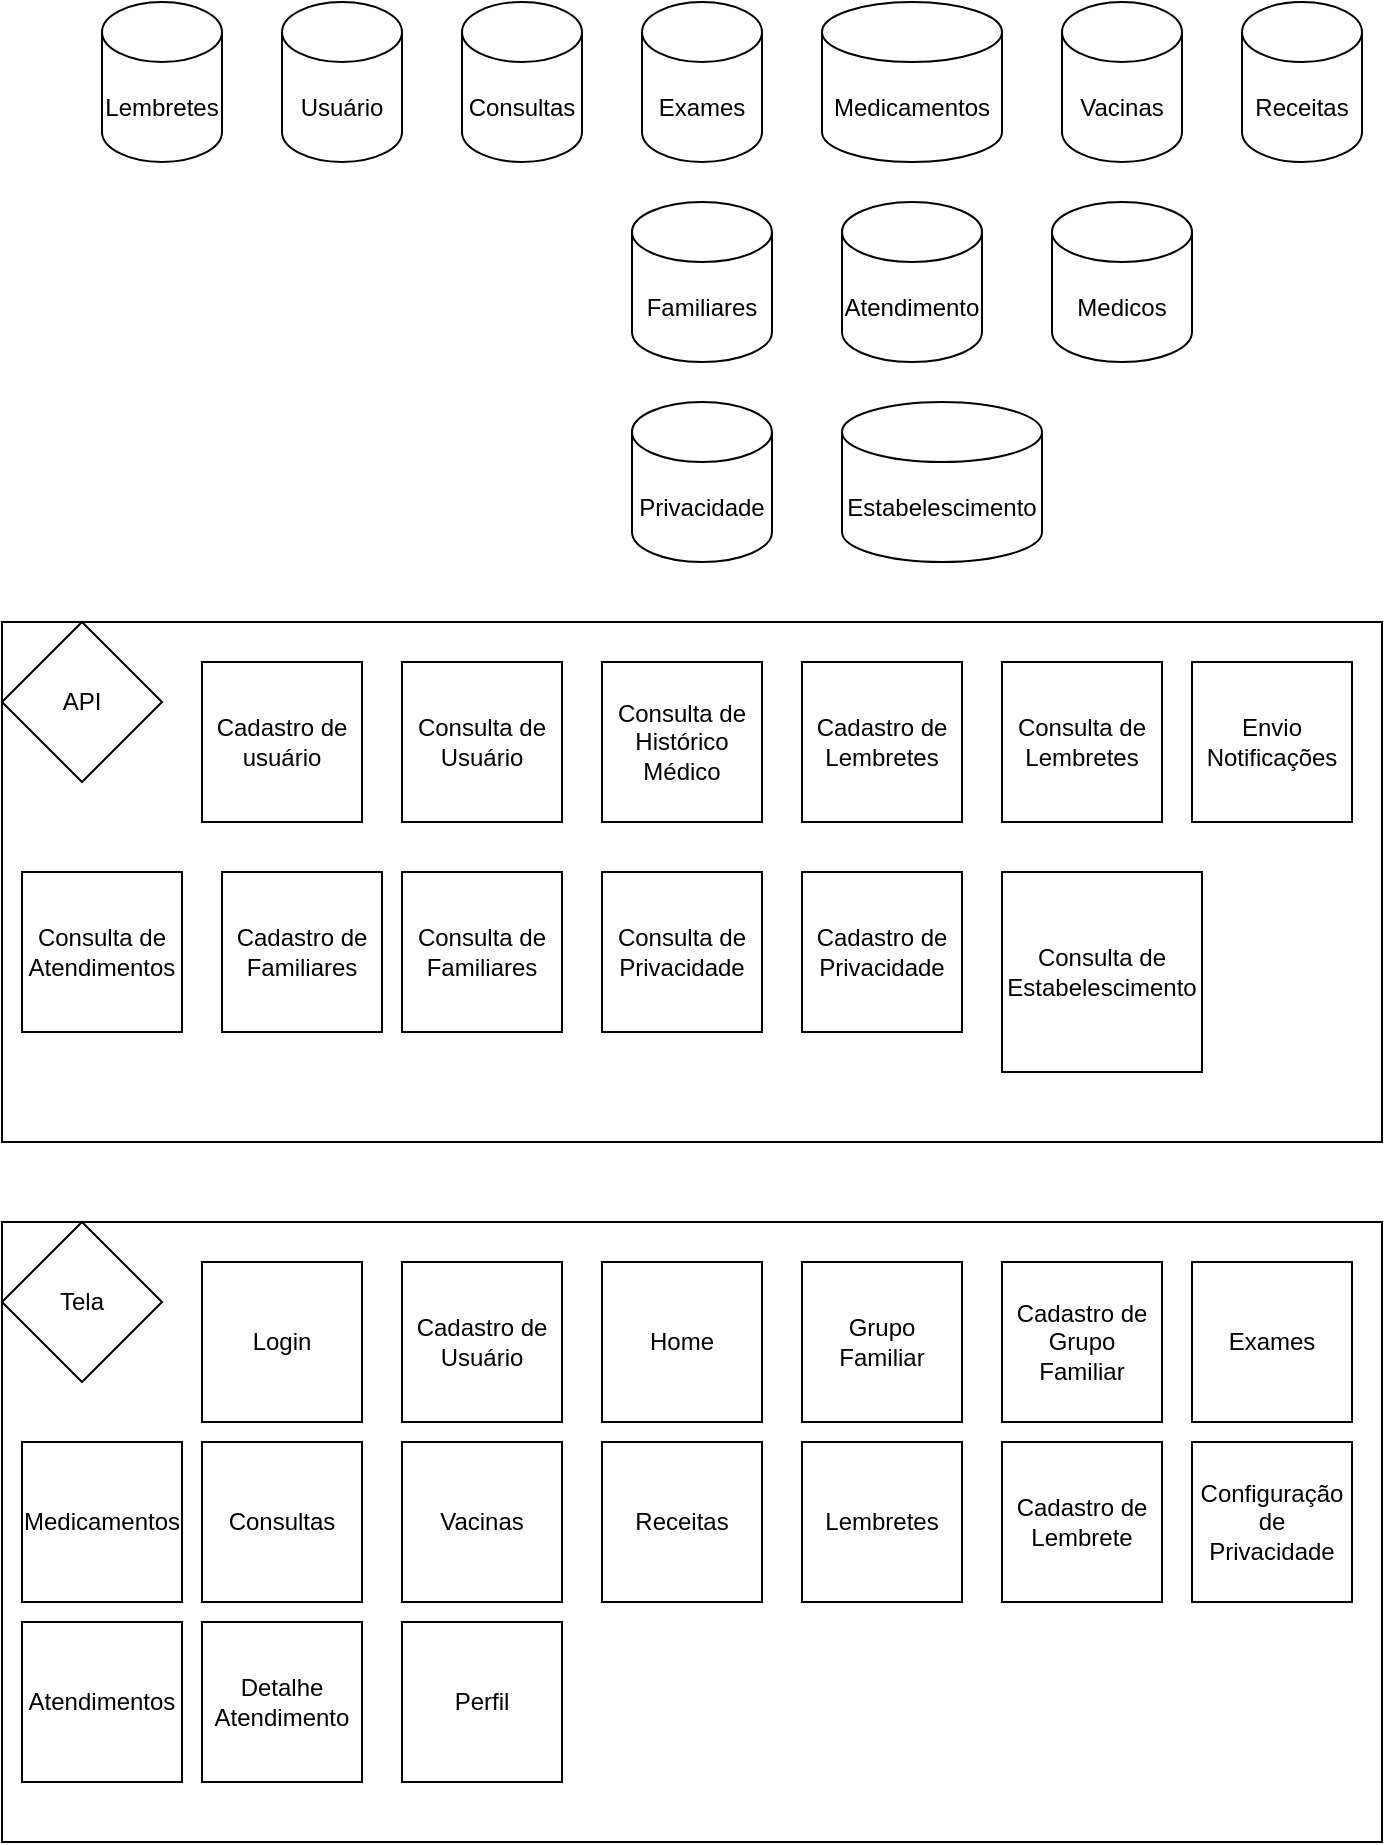 <mxfile version="22.1.3" type="device">
  <diagram name="Página-1" id="G1xvL4GLscwC9Xtsqebu">
    <mxGraphModel dx="834" dy="653" grid="1" gridSize="10" guides="1" tooltips="1" connect="1" arrows="1" fold="1" page="1" pageScale="1" pageWidth="827" pageHeight="1169" math="0" shadow="0">
      <root>
        <mxCell id="0" />
        <mxCell id="1" parent="0" />
        <mxCell id="BFC4rJ54uDtFeVCP5pwE-1" value="Usuário" style="shape=cylinder3;whiteSpace=wrap;html=1;boundedLbl=1;backgroundOutline=1;size=15;" vertex="1" parent="1">
          <mxGeometry x="220" y="110" width="60" height="80" as="geometry" />
        </mxCell>
        <mxCell id="BFC4rJ54uDtFeVCP5pwE-2" value="Consultas" style="shape=cylinder3;whiteSpace=wrap;html=1;boundedLbl=1;backgroundOutline=1;size=15;" vertex="1" parent="1">
          <mxGeometry x="310" y="110" width="60" height="80" as="geometry" />
        </mxCell>
        <mxCell id="BFC4rJ54uDtFeVCP5pwE-3" value="Exames" style="shape=cylinder3;whiteSpace=wrap;html=1;boundedLbl=1;backgroundOutline=1;size=15;" vertex="1" parent="1">
          <mxGeometry x="400" y="110" width="60" height="80" as="geometry" />
        </mxCell>
        <mxCell id="BFC4rJ54uDtFeVCP5pwE-4" value="Medicamentos" style="shape=cylinder3;whiteSpace=wrap;html=1;boundedLbl=1;backgroundOutline=1;size=15;" vertex="1" parent="1">
          <mxGeometry x="490" y="110" width="90" height="80" as="geometry" />
        </mxCell>
        <mxCell id="BFC4rJ54uDtFeVCP5pwE-6" value="Vacinas" style="shape=cylinder3;whiteSpace=wrap;html=1;boundedLbl=1;backgroundOutline=1;size=15;" vertex="1" parent="1">
          <mxGeometry x="610" y="110" width="60" height="80" as="geometry" />
        </mxCell>
        <mxCell id="BFC4rJ54uDtFeVCP5pwE-7" value="Receitas" style="shape=cylinder3;whiteSpace=wrap;html=1;boundedLbl=1;backgroundOutline=1;size=15;" vertex="1" parent="1">
          <mxGeometry x="700" y="110" width="60" height="80" as="geometry" />
        </mxCell>
        <mxCell id="BFC4rJ54uDtFeVCP5pwE-8" value="Lembretes" style="shape=cylinder3;whiteSpace=wrap;html=1;boundedLbl=1;backgroundOutline=1;size=15;" vertex="1" parent="1">
          <mxGeometry x="130" y="110" width="60" height="80" as="geometry" />
        </mxCell>
        <mxCell id="BFC4rJ54uDtFeVCP5pwE-9" value="Atendimento" style="shape=cylinder3;whiteSpace=wrap;html=1;boundedLbl=1;backgroundOutline=1;size=15;" vertex="1" parent="1">
          <mxGeometry x="500" y="210" width="70" height="80" as="geometry" />
        </mxCell>
        <mxCell id="BFC4rJ54uDtFeVCP5pwE-10" value="Familiares" style="shape=cylinder3;whiteSpace=wrap;html=1;boundedLbl=1;backgroundOutline=1;size=15;" vertex="1" parent="1">
          <mxGeometry x="395" y="210" width="70" height="80" as="geometry" />
        </mxCell>
        <mxCell id="BFC4rJ54uDtFeVCP5pwE-11" value="Privacidade" style="shape=cylinder3;whiteSpace=wrap;html=1;boundedLbl=1;backgroundOutline=1;size=15;" vertex="1" parent="1">
          <mxGeometry x="395" y="310" width="70" height="80" as="geometry" />
        </mxCell>
        <mxCell id="BFC4rJ54uDtFeVCP5pwE-12" value="Medicos" style="shape=cylinder3;whiteSpace=wrap;html=1;boundedLbl=1;backgroundOutline=1;size=15;" vertex="1" parent="1">
          <mxGeometry x="605" y="210" width="70" height="80" as="geometry" />
        </mxCell>
        <mxCell id="BFC4rJ54uDtFeVCP5pwE-13" value="Estabelescimento" style="shape=cylinder3;whiteSpace=wrap;html=1;boundedLbl=1;backgroundOutline=1;size=15;" vertex="1" parent="1">
          <mxGeometry x="500" y="310" width="100" height="80" as="geometry" />
        </mxCell>
        <mxCell id="BFC4rJ54uDtFeVCP5pwE-15" value="" style="rounded=0;whiteSpace=wrap;html=1;" vertex="1" parent="1">
          <mxGeometry x="80" y="420" width="690" height="260" as="geometry" />
        </mxCell>
        <mxCell id="BFC4rJ54uDtFeVCP5pwE-14" value="API" style="rhombus;whiteSpace=wrap;html=1;" vertex="1" parent="1">
          <mxGeometry x="80" y="420" width="80" height="80" as="geometry" />
        </mxCell>
        <mxCell id="BFC4rJ54uDtFeVCP5pwE-16" value="Cadastro de usuário" style="whiteSpace=wrap;html=1;aspect=fixed;" vertex="1" parent="1">
          <mxGeometry x="180" y="440" width="80" height="80" as="geometry" />
        </mxCell>
        <mxCell id="BFC4rJ54uDtFeVCP5pwE-17" value="Consulta de Usuário" style="whiteSpace=wrap;html=1;aspect=fixed;" vertex="1" parent="1">
          <mxGeometry x="280" y="440" width="80" height="80" as="geometry" />
        </mxCell>
        <mxCell id="BFC4rJ54uDtFeVCP5pwE-18" value="Consulta de Histórico Médico" style="whiteSpace=wrap;html=1;aspect=fixed;" vertex="1" parent="1">
          <mxGeometry x="380" y="440" width="80" height="80" as="geometry" />
        </mxCell>
        <mxCell id="BFC4rJ54uDtFeVCP5pwE-19" value="Cadastro de Lembretes" style="whiteSpace=wrap;html=1;aspect=fixed;" vertex="1" parent="1">
          <mxGeometry x="480" y="440" width="80" height="80" as="geometry" />
        </mxCell>
        <mxCell id="BFC4rJ54uDtFeVCP5pwE-20" value="Consulta de Lembretes" style="whiteSpace=wrap;html=1;aspect=fixed;" vertex="1" parent="1">
          <mxGeometry x="580" y="440" width="80" height="80" as="geometry" />
        </mxCell>
        <mxCell id="BFC4rJ54uDtFeVCP5pwE-21" value="Consulta de Atendimentos" style="whiteSpace=wrap;html=1;aspect=fixed;" vertex="1" parent="1">
          <mxGeometry x="90" y="545" width="80" height="80" as="geometry" />
        </mxCell>
        <mxCell id="BFC4rJ54uDtFeVCP5pwE-22" value="Consulta de Familiares" style="whiteSpace=wrap;html=1;aspect=fixed;" vertex="1" parent="1">
          <mxGeometry x="280" y="545" width="80" height="80" as="geometry" />
        </mxCell>
        <mxCell id="BFC4rJ54uDtFeVCP5pwE-23" value="Consulta de Privacidade" style="whiteSpace=wrap;html=1;aspect=fixed;" vertex="1" parent="1">
          <mxGeometry x="380" y="545" width="80" height="80" as="geometry" />
        </mxCell>
        <mxCell id="BFC4rJ54uDtFeVCP5pwE-24" value="Cadastro de Privacidade" style="whiteSpace=wrap;html=1;aspect=fixed;" vertex="1" parent="1">
          <mxGeometry x="480" y="545" width="80" height="80" as="geometry" />
        </mxCell>
        <mxCell id="BFC4rJ54uDtFeVCP5pwE-25" value="Consulta de Estabelescimento" style="whiteSpace=wrap;html=1;aspect=fixed;" vertex="1" parent="1">
          <mxGeometry x="580" y="545" width="100" height="100" as="geometry" />
        </mxCell>
        <mxCell id="BFC4rJ54uDtFeVCP5pwE-26" value="" style="rounded=0;whiteSpace=wrap;html=1;" vertex="1" parent="1">
          <mxGeometry x="80" y="720" width="690" height="310" as="geometry" />
        </mxCell>
        <mxCell id="BFC4rJ54uDtFeVCP5pwE-27" value="Tela" style="rhombus;whiteSpace=wrap;html=1;" vertex="1" parent="1">
          <mxGeometry x="80" y="720" width="80" height="80" as="geometry" />
        </mxCell>
        <mxCell id="BFC4rJ54uDtFeVCP5pwE-28" value="Login" style="whiteSpace=wrap;html=1;aspect=fixed;" vertex="1" parent="1">
          <mxGeometry x="180" y="740" width="80" height="80" as="geometry" />
        </mxCell>
        <mxCell id="BFC4rJ54uDtFeVCP5pwE-38" value="Cadastro de Usuário" style="whiteSpace=wrap;html=1;aspect=fixed;" vertex="1" parent="1">
          <mxGeometry x="280" y="740" width="80" height="80" as="geometry" />
        </mxCell>
        <mxCell id="BFC4rJ54uDtFeVCP5pwE-39" value="Home" style="whiteSpace=wrap;html=1;aspect=fixed;" vertex="1" parent="1">
          <mxGeometry x="380" y="740" width="80" height="80" as="geometry" />
        </mxCell>
        <mxCell id="BFC4rJ54uDtFeVCP5pwE-40" value="Grupo Familiar" style="whiteSpace=wrap;html=1;aspect=fixed;" vertex="1" parent="1">
          <mxGeometry x="480" y="740" width="80" height="80" as="geometry" />
        </mxCell>
        <mxCell id="BFC4rJ54uDtFeVCP5pwE-41" value="Cadastro de Grupo Familiar" style="whiteSpace=wrap;html=1;aspect=fixed;" vertex="1" parent="1">
          <mxGeometry x="580" y="740" width="80" height="80" as="geometry" />
        </mxCell>
        <mxCell id="BFC4rJ54uDtFeVCP5pwE-42" value="Exames" style="whiteSpace=wrap;html=1;aspect=fixed;" vertex="1" parent="1">
          <mxGeometry x="675" y="740" width="80" height="80" as="geometry" />
        </mxCell>
        <mxCell id="BFC4rJ54uDtFeVCP5pwE-43" value="Cadastro de Familiares" style="whiteSpace=wrap;html=1;aspect=fixed;" vertex="1" parent="1">
          <mxGeometry x="190" y="545" width="80" height="80" as="geometry" />
        </mxCell>
        <mxCell id="BFC4rJ54uDtFeVCP5pwE-44" value="Medicamentos" style="whiteSpace=wrap;html=1;aspect=fixed;" vertex="1" parent="1">
          <mxGeometry x="90" y="830" width="80" height="80" as="geometry" />
        </mxCell>
        <mxCell id="BFC4rJ54uDtFeVCP5pwE-45" value="Consultas" style="whiteSpace=wrap;html=1;aspect=fixed;" vertex="1" parent="1">
          <mxGeometry x="180" y="830" width="80" height="80" as="geometry" />
        </mxCell>
        <mxCell id="BFC4rJ54uDtFeVCP5pwE-46" value="Vacinas" style="whiteSpace=wrap;html=1;aspect=fixed;" vertex="1" parent="1">
          <mxGeometry x="280" y="830" width="80" height="80" as="geometry" />
        </mxCell>
        <mxCell id="BFC4rJ54uDtFeVCP5pwE-47" value="Receitas" style="whiteSpace=wrap;html=1;aspect=fixed;" vertex="1" parent="1">
          <mxGeometry x="380" y="830" width="80" height="80" as="geometry" />
        </mxCell>
        <mxCell id="BFC4rJ54uDtFeVCP5pwE-48" value="Lembretes" style="whiteSpace=wrap;html=1;aspect=fixed;" vertex="1" parent="1">
          <mxGeometry x="480" y="830" width="80" height="80" as="geometry" />
        </mxCell>
        <mxCell id="BFC4rJ54uDtFeVCP5pwE-49" value="Cadastro de Lembrete" style="whiteSpace=wrap;html=1;aspect=fixed;" vertex="1" parent="1">
          <mxGeometry x="580" y="830" width="80" height="80" as="geometry" />
        </mxCell>
        <mxCell id="BFC4rJ54uDtFeVCP5pwE-50" value="Configuração de Privacidade" style="whiteSpace=wrap;html=1;aspect=fixed;" vertex="1" parent="1">
          <mxGeometry x="675" y="830" width="80" height="80" as="geometry" />
        </mxCell>
        <mxCell id="BFC4rJ54uDtFeVCP5pwE-51" value="Atendimentos" style="whiteSpace=wrap;html=1;aspect=fixed;" vertex="1" parent="1">
          <mxGeometry x="90" y="920" width="80" height="80" as="geometry" />
        </mxCell>
        <mxCell id="BFC4rJ54uDtFeVCP5pwE-57" value="Envio Notificações" style="whiteSpace=wrap;html=1;aspect=fixed;" vertex="1" parent="1">
          <mxGeometry x="675" y="440" width="80" height="80" as="geometry" />
        </mxCell>
        <mxCell id="BFC4rJ54uDtFeVCP5pwE-58" value="Perfil" style="whiteSpace=wrap;html=1;aspect=fixed;" vertex="1" parent="1">
          <mxGeometry x="280" y="920" width="80" height="80" as="geometry" />
        </mxCell>
        <mxCell id="BFC4rJ54uDtFeVCP5pwE-59" value="Detalhe Atendimento" style="whiteSpace=wrap;html=1;aspect=fixed;" vertex="1" parent="1">
          <mxGeometry x="180" y="920" width="80" height="80" as="geometry" />
        </mxCell>
      </root>
    </mxGraphModel>
  </diagram>
</mxfile>
